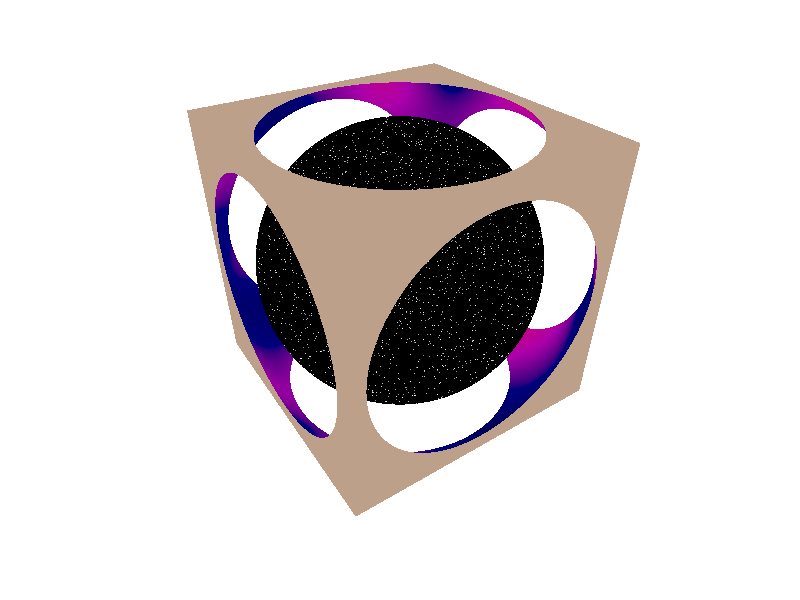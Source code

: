 #include "textures.inc"
#include "textures.inc"


camera {
     perspective
     location <5,4,-2.5>
     look_at <.5,0,.5>
}



light_source {
    <15,15,-20>,
    color rgb <0.75,0.75,0.65>
}


plane {
    <0,1,0>, -1
    pigment { rgb <1,1,1> }
}



difference  {
    box {
        <-1,-1,-1>,<2,2,2>
        texture{  Gold_Nugget  }
    }


    sphere {
        <.5,.5,.5>
        2
        texture { Apocalypse }
    }
}


sphere {
    <.5,.5,.5>
    1.5
    texture { Starfield }
}
